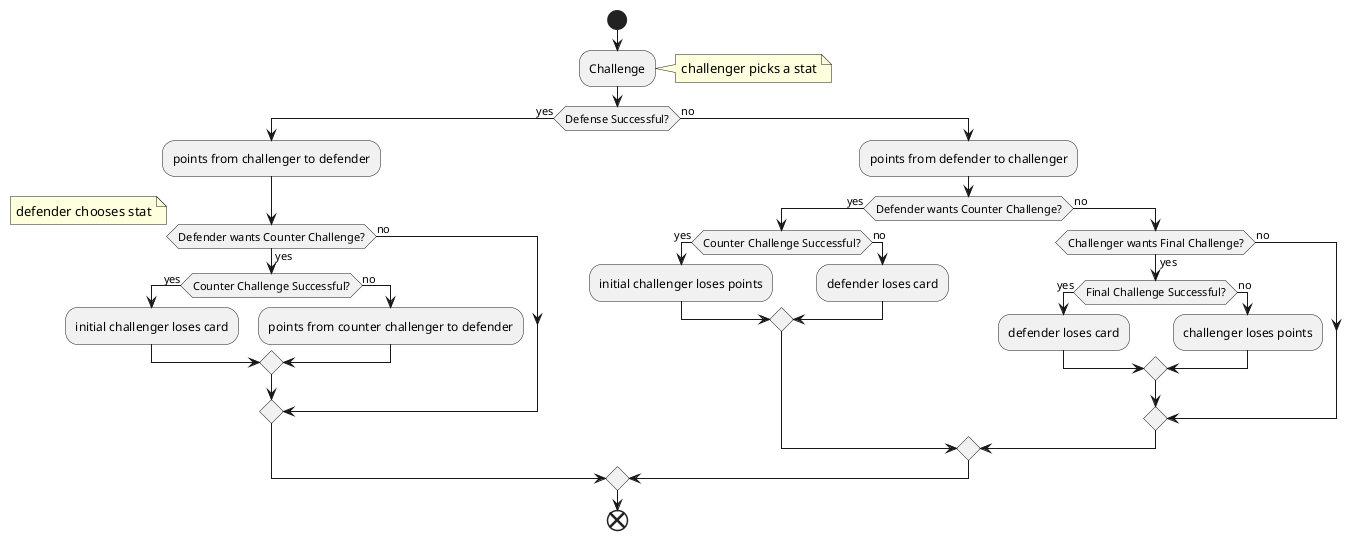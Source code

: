 @startuml

start

:Challenge;
note right: challenger picks a stat

if (Defense Successful?) then (yes)
:points from challenger to defender;

if (Defender wants Counter Challenge?) then (yes)
note left: defender chooses stat
if (Counter Challenge Successful?) then (yes)
:initial challenger loses card;
else (no)
:points from counter challenger to defender;
endif
else (no)
endif

else (no)

:points from defender to challenger;

if (Defender wants Counter Challenge?) then (yes)
if (Counter Challenge Successful?) then (yes)
:initial challenger loses points;
else (no)
:defender loses card;
endif
else (no)
if (Challenger wants Final Challenge?) then (yes)
if (Final Challenge Successful?) then (yes)
:defender loses card;
else (no)
:challenger loses points;
endif
else (no)
endif
endif

endif

end

@enduml